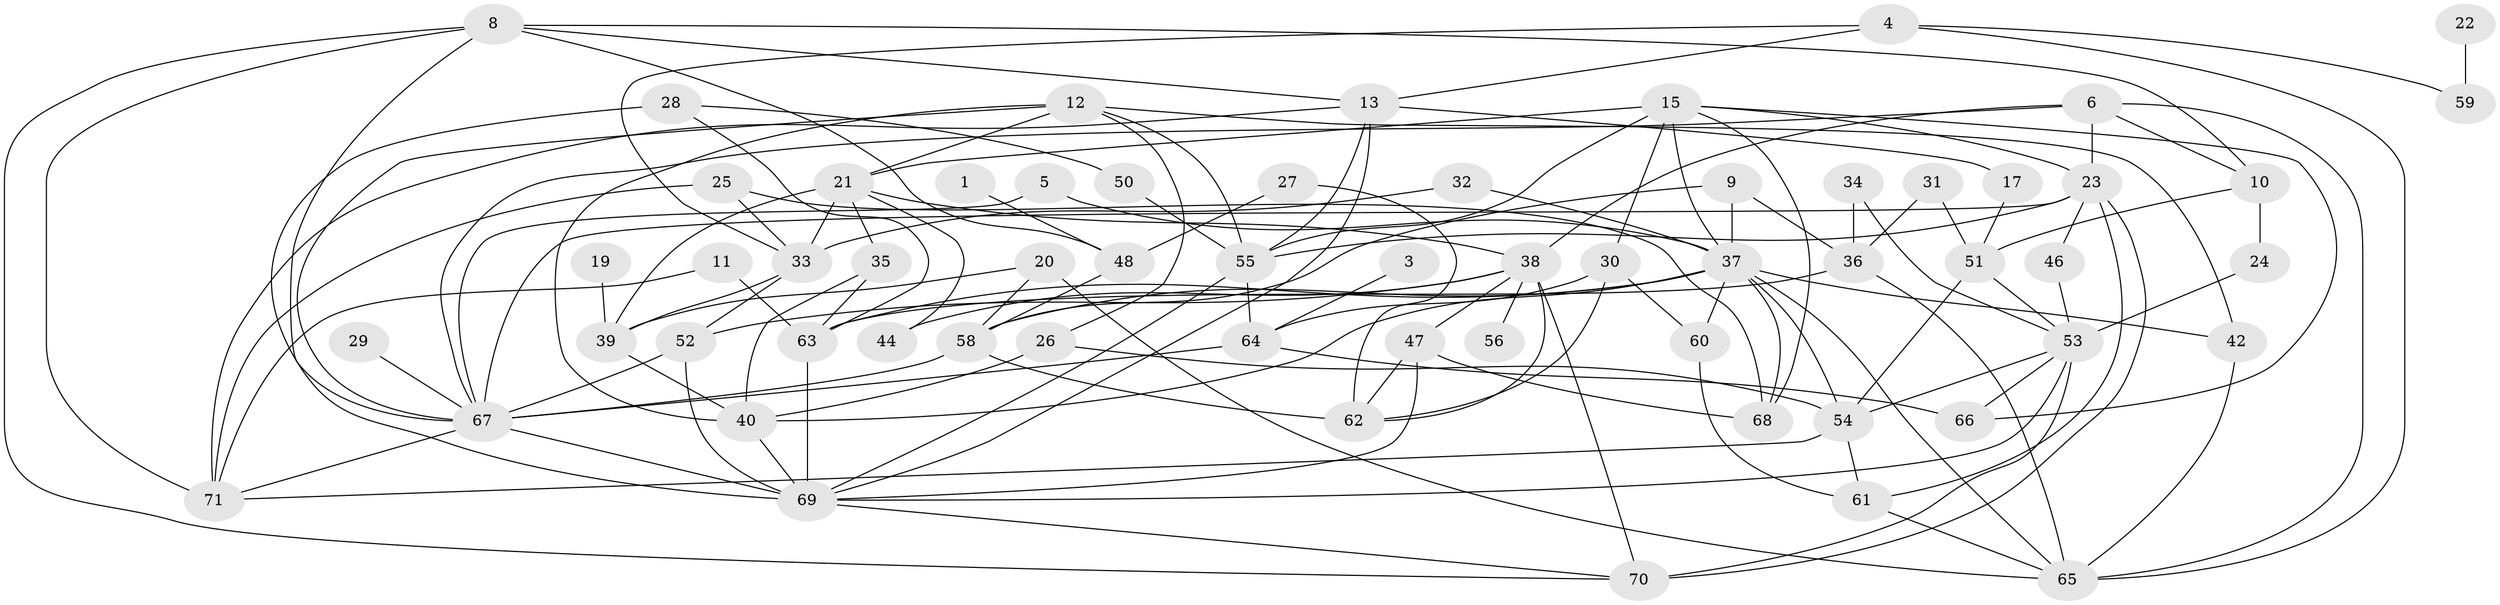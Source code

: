 // original degree distribution, {3: 0.18309859154929578, 1: 0.1267605633802817, 2: 0.2676056338028169, 0: 0.06338028169014084, 4: 0.16901408450704225, 6: 0.08450704225352113, 5: 0.09859154929577464, 8: 0.007042253521126761}
// Generated by graph-tools (version 1.1) at 2025/49/03/09/25 03:49:06]
// undirected, 61 vertices, 131 edges
graph export_dot {
graph [start="1"]
  node [color=gray90,style=filled];
  1;
  3;
  4;
  5;
  6;
  8;
  9;
  10;
  11;
  12;
  13;
  15;
  17;
  19;
  20;
  21;
  22;
  23;
  24;
  25;
  26;
  27;
  28;
  29;
  30;
  31;
  32;
  33;
  34;
  35;
  36;
  37;
  38;
  39;
  40;
  42;
  44;
  46;
  47;
  48;
  50;
  51;
  52;
  53;
  54;
  55;
  56;
  58;
  59;
  60;
  61;
  62;
  63;
  64;
  65;
  66;
  67;
  68;
  69;
  70;
  71;
  1 -- 48 [weight=1.0];
  3 -- 64 [weight=1.0];
  4 -- 13 [weight=1.0];
  4 -- 33 [weight=1.0];
  4 -- 59 [weight=1.0];
  4 -- 65 [weight=1.0];
  5 -- 37 [weight=1.0];
  5 -- 67 [weight=1.0];
  6 -- 10 [weight=1.0];
  6 -- 23 [weight=1.0];
  6 -- 38 [weight=1.0];
  6 -- 65 [weight=1.0];
  6 -- 67 [weight=1.0];
  8 -- 10 [weight=1.0];
  8 -- 13 [weight=1.0];
  8 -- 48 [weight=1.0];
  8 -- 67 [weight=1.0];
  8 -- 70 [weight=1.0];
  8 -- 71 [weight=1.0];
  9 -- 36 [weight=1.0];
  9 -- 37 [weight=1.0];
  9 -- 58 [weight=1.0];
  10 -- 24 [weight=1.0];
  10 -- 51 [weight=1.0];
  11 -- 63 [weight=1.0];
  11 -- 71 [weight=1.0];
  12 -- 21 [weight=1.0];
  12 -- 26 [weight=1.0];
  12 -- 40 [weight=1.0];
  12 -- 42 [weight=1.0];
  12 -- 55 [weight=1.0];
  12 -- 67 [weight=1.0];
  13 -- 17 [weight=1.0];
  13 -- 55 [weight=1.0];
  13 -- 69 [weight=1.0];
  13 -- 71 [weight=1.0];
  15 -- 21 [weight=1.0];
  15 -- 23 [weight=1.0];
  15 -- 30 [weight=1.0];
  15 -- 37 [weight=1.0];
  15 -- 55 [weight=1.0];
  15 -- 66 [weight=1.0];
  15 -- 68 [weight=1.0];
  17 -- 51 [weight=1.0];
  19 -- 39 [weight=1.0];
  20 -- 39 [weight=1.0];
  20 -- 58 [weight=1.0];
  20 -- 65 [weight=1.0];
  21 -- 33 [weight=1.0];
  21 -- 35 [weight=1.0];
  21 -- 38 [weight=1.0];
  21 -- 39 [weight=1.0];
  21 -- 44 [weight=1.0];
  22 -- 59 [weight=1.0];
  23 -- 46 [weight=1.0];
  23 -- 55 [weight=1.0];
  23 -- 61 [weight=1.0];
  23 -- 67 [weight=1.0];
  23 -- 70 [weight=1.0];
  24 -- 53 [weight=1.0];
  25 -- 33 [weight=1.0];
  25 -- 68 [weight=1.0];
  25 -- 71 [weight=1.0];
  26 -- 40 [weight=1.0];
  26 -- 54 [weight=1.0];
  27 -- 48 [weight=1.0];
  27 -- 62 [weight=1.0];
  28 -- 50 [weight=1.0];
  28 -- 63 [weight=1.0];
  28 -- 69 [weight=2.0];
  29 -- 67 [weight=1.0];
  30 -- 60 [weight=1.0];
  30 -- 62 [weight=1.0];
  30 -- 64 [weight=1.0];
  31 -- 36 [weight=1.0];
  31 -- 51 [weight=1.0];
  32 -- 33 [weight=1.0];
  32 -- 37 [weight=1.0];
  33 -- 39 [weight=1.0];
  33 -- 52 [weight=1.0];
  34 -- 36 [weight=1.0];
  34 -- 53 [weight=1.0];
  35 -- 40 [weight=1.0];
  35 -- 63 [weight=1.0];
  36 -- 63 [weight=1.0];
  36 -- 65 [weight=1.0];
  37 -- 40 [weight=1.0];
  37 -- 42 [weight=1.0];
  37 -- 54 [weight=1.0];
  37 -- 58 [weight=2.0];
  37 -- 60 [weight=1.0];
  37 -- 63 [weight=1.0];
  37 -- 65 [weight=1.0];
  37 -- 68 [weight=1.0];
  38 -- 44 [weight=1.0];
  38 -- 47 [weight=1.0];
  38 -- 52 [weight=1.0];
  38 -- 56 [weight=1.0];
  38 -- 62 [weight=1.0];
  38 -- 70 [weight=1.0];
  39 -- 40 [weight=1.0];
  40 -- 69 [weight=1.0];
  42 -- 65 [weight=1.0];
  46 -- 53 [weight=1.0];
  47 -- 62 [weight=1.0];
  47 -- 68 [weight=1.0];
  47 -- 69 [weight=1.0];
  48 -- 58 [weight=1.0];
  50 -- 55 [weight=1.0];
  51 -- 53 [weight=1.0];
  51 -- 54 [weight=1.0];
  52 -- 67 [weight=1.0];
  52 -- 69 [weight=1.0];
  53 -- 54 [weight=1.0];
  53 -- 66 [weight=1.0];
  53 -- 69 [weight=1.0];
  53 -- 70 [weight=1.0];
  54 -- 61 [weight=1.0];
  54 -- 71 [weight=1.0];
  55 -- 64 [weight=1.0];
  55 -- 69 [weight=1.0];
  58 -- 62 [weight=1.0];
  58 -- 67 [weight=1.0];
  60 -- 61 [weight=1.0];
  61 -- 65 [weight=1.0];
  63 -- 69 [weight=1.0];
  64 -- 66 [weight=1.0];
  64 -- 67 [weight=2.0];
  67 -- 69 [weight=1.0];
  67 -- 71 [weight=1.0];
  69 -- 70 [weight=1.0];
}
